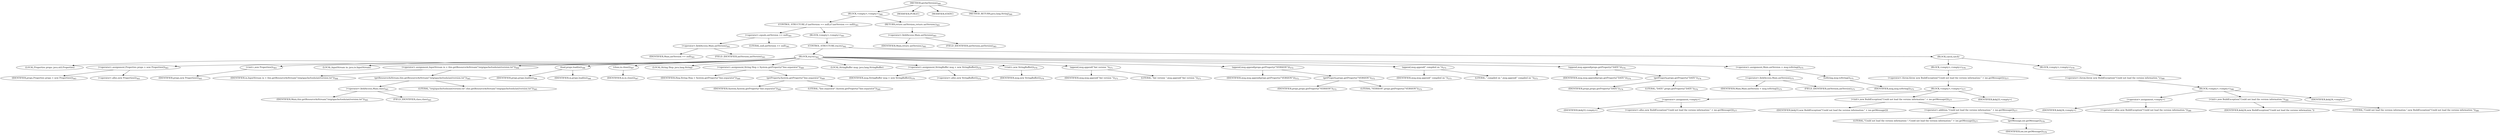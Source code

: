 digraph "getAntVersion" {  
"1472" [label = <(METHOD,getAntVersion)<SUB>560</SUB>> ]
"1473" [label = <(BLOCK,&lt;empty&gt;,&lt;empty&gt;)<SUB>560</SUB>> ]
"1474" [label = <(CONTROL_STRUCTURE,if (antVersion == null),if (antVersion == null))<SUB>561</SUB>> ]
"1475" [label = <(&lt;operator&gt;.equals,antVersion == null)<SUB>561</SUB>> ]
"1476" [label = <(&lt;operator&gt;.fieldAccess,Main.antVersion)<SUB>561</SUB>> ]
"1477" [label = <(IDENTIFIER,Main,antVersion == null)<SUB>561</SUB>> ]
"1478" [label = <(FIELD_IDENTIFIER,antVersion,antVersion)<SUB>561</SUB>> ]
"1479" [label = <(LITERAL,null,antVersion == null)<SUB>561</SUB>> ]
"1480" [label = <(BLOCK,&lt;empty&gt;,&lt;empty&gt;)<SUB>561</SUB>> ]
"1481" [label = <(CONTROL_STRUCTURE,try,try)<SUB>562</SUB>> ]
"1482" [label = <(BLOCK,try,try)<SUB>562</SUB>> ]
"31" [label = <(LOCAL,Properties props: java.util.Properties)> ]
"1483" [label = <(&lt;operator&gt;.assignment,Properties props = new Properties())<SUB>563</SUB>> ]
"1484" [label = <(IDENTIFIER,props,Properties props = new Properties())<SUB>563</SUB>> ]
"1485" [label = <(&lt;operator&gt;.alloc,new Properties())<SUB>563</SUB>> ]
"1486" [label = <(&lt;init&gt;,new Properties())<SUB>563</SUB>> ]
"30" [label = <(IDENTIFIER,props,new Properties())<SUB>563</SUB>> ]
"1487" [label = <(LOCAL,InputStream in: java.io.InputStream)> ]
"1488" [label = <(&lt;operator&gt;.assignment,InputStream in = this.getResourceAsStream(&quot;/org/apache/tools/ant/version.txt&quot;))<SUB>564</SUB>> ]
"1489" [label = <(IDENTIFIER,in,InputStream in = this.getResourceAsStream(&quot;/org/apache/tools/ant/version.txt&quot;))<SUB>564</SUB>> ]
"1490" [label = <(getResourceAsStream,this.getResourceAsStream(&quot;/org/apache/tools/ant/version.txt&quot;))<SUB>565</SUB>> ]
"1491" [label = <(&lt;operator&gt;.fieldAccess,Main.class)<SUB>565</SUB>> ]
"1492" [label = <(IDENTIFIER,Main,this.getResourceAsStream(&quot;/org/apache/tools/ant/version.txt&quot;))<SUB>565</SUB>> ]
"1493" [label = <(FIELD_IDENTIFIER,class,class)<SUB>565</SUB>> ]
"1494" [label = <(LITERAL,&quot;/org/apache/tools/ant/version.txt&quot;,this.getResourceAsStream(&quot;/org/apache/tools/ant/version.txt&quot;))<SUB>565</SUB>> ]
"1495" [label = <(load,props.load(in))<SUB>566</SUB>> ]
"1496" [label = <(IDENTIFIER,props,props.load(in))<SUB>566</SUB>> ]
"1497" [label = <(IDENTIFIER,in,props.load(in))<SUB>566</SUB>> ]
"1498" [label = <(close,in.close())<SUB>567</SUB>> ]
"1499" [label = <(IDENTIFIER,in,in.close())<SUB>567</SUB>> ]
"1500" [label = <(LOCAL,String lSep: java.lang.String)> ]
"1501" [label = <(&lt;operator&gt;.assignment,String lSep = System.getProperty(&quot;line.separator&quot;))<SUB>569</SUB>> ]
"1502" [label = <(IDENTIFIER,lSep,String lSep = System.getProperty(&quot;line.separator&quot;))<SUB>569</SUB>> ]
"1503" [label = <(getProperty,System.getProperty(&quot;line.separator&quot;))<SUB>569</SUB>> ]
"1504" [label = <(IDENTIFIER,System,System.getProperty(&quot;line.separator&quot;))<SUB>569</SUB>> ]
"1505" [label = <(LITERAL,&quot;line.separator&quot;,System.getProperty(&quot;line.separator&quot;))<SUB>569</SUB>> ]
"33" [label = <(LOCAL,StringBuffer msg: java.lang.StringBuffer)> ]
"1506" [label = <(&lt;operator&gt;.assignment,StringBuffer msg = new StringBuffer())<SUB>570</SUB>> ]
"1507" [label = <(IDENTIFIER,msg,StringBuffer msg = new StringBuffer())<SUB>570</SUB>> ]
"1508" [label = <(&lt;operator&gt;.alloc,new StringBuffer())<SUB>570</SUB>> ]
"1509" [label = <(&lt;init&gt;,new StringBuffer())<SUB>570</SUB>> ]
"32" [label = <(IDENTIFIER,msg,new StringBuffer())<SUB>570</SUB>> ]
"1510" [label = <(append,msg.append(&quot;Ant version &quot;))<SUB>571</SUB>> ]
"1511" [label = <(IDENTIFIER,msg,msg.append(&quot;Ant version &quot;))<SUB>571</SUB>> ]
"1512" [label = <(LITERAL,&quot;Ant version &quot;,msg.append(&quot;Ant version &quot;))<SUB>571</SUB>> ]
"1513" [label = <(append,msg.append(props.getProperty(&quot;VERSION&quot;)))<SUB>572</SUB>> ]
"1514" [label = <(IDENTIFIER,msg,msg.append(props.getProperty(&quot;VERSION&quot;)))<SUB>572</SUB>> ]
"1515" [label = <(getProperty,props.getProperty(&quot;VERSION&quot;))<SUB>572</SUB>> ]
"1516" [label = <(IDENTIFIER,props,props.getProperty(&quot;VERSION&quot;))<SUB>572</SUB>> ]
"1517" [label = <(LITERAL,&quot;VERSION&quot;,props.getProperty(&quot;VERSION&quot;))<SUB>572</SUB>> ]
"1518" [label = <(append,msg.append(&quot; compiled on &quot;))<SUB>573</SUB>> ]
"1519" [label = <(IDENTIFIER,msg,msg.append(&quot; compiled on &quot;))<SUB>573</SUB>> ]
"1520" [label = <(LITERAL,&quot; compiled on &quot;,msg.append(&quot; compiled on &quot;))<SUB>573</SUB>> ]
"1521" [label = <(append,msg.append(props.getProperty(&quot;DATE&quot;)))<SUB>574</SUB>> ]
"1522" [label = <(IDENTIFIER,msg,msg.append(props.getProperty(&quot;DATE&quot;)))<SUB>574</SUB>> ]
"1523" [label = <(getProperty,props.getProperty(&quot;DATE&quot;))<SUB>574</SUB>> ]
"1524" [label = <(IDENTIFIER,props,props.getProperty(&quot;DATE&quot;))<SUB>574</SUB>> ]
"1525" [label = <(LITERAL,&quot;DATE&quot;,props.getProperty(&quot;DATE&quot;))<SUB>574</SUB>> ]
"1526" [label = <(&lt;operator&gt;.assignment,Main.antVersion = msg.toString())<SUB>575</SUB>> ]
"1527" [label = <(&lt;operator&gt;.fieldAccess,Main.antVersion)<SUB>575</SUB>> ]
"1528" [label = <(IDENTIFIER,Main,Main.antVersion = msg.toString())<SUB>575</SUB>> ]
"1529" [label = <(FIELD_IDENTIFIER,antVersion,antVersion)<SUB>575</SUB>> ]
"1530" [label = <(toString,msg.toString())<SUB>575</SUB>> ]
"1531" [label = <(IDENTIFIER,msg,msg.toString())<SUB>575</SUB>> ]
"1532" [label = <(BLOCK,catch,catch)> ]
"1533" [label = <(BLOCK,&lt;empty&gt;,&lt;empty&gt;)<SUB>576</SUB>> ]
"1534" [label = <(&lt;operator&gt;.throw,throw new BuildException(&quot;Could not load the version information:&quot; + ioe.getMessage());)<SUB>577</SUB>> ]
"1535" [label = <(BLOCK,&lt;empty&gt;,&lt;empty&gt;)<SUB>577</SUB>> ]
"1536" [label = <(&lt;operator&gt;.assignment,&lt;empty&gt;)> ]
"1537" [label = <(IDENTIFIER,$obj33,&lt;empty&gt;)> ]
"1538" [label = <(&lt;operator&gt;.alloc,new BuildException(&quot;Could not load the version information:&quot; + ioe.getMessage()))<SUB>577</SUB>> ]
"1539" [label = <(&lt;init&gt;,new BuildException(&quot;Could not load the version information:&quot; + ioe.getMessage()))<SUB>577</SUB>> ]
"1540" [label = <(IDENTIFIER,$obj33,new BuildException(&quot;Could not load the version information:&quot; + ioe.getMessage()))> ]
"1541" [label = <(&lt;operator&gt;.addition,&quot;Could not load the version information:&quot; + ioe.getMessage())<SUB>577</SUB>> ]
"1542" [label = <(LITERAL,&quot;Could not load the version information:&quot;,&quot;Could not load the version information:&quot; + ioe.getMessage())<SUB>577</SUB>> ]
"1543" [label = <(getMessage,ioe.getMessage())<SUB>578</SUB>> ]
"1544" [label = <(IDENTIFIER,ioe,ioe.getMessage())<SUB>578</SUB>> ]
"1545" [label = <(IDENTIFIER,$obj33,&lt;empty&gt;)> ]
"1546" [label = <(BLOCK,&lt;empty&gt;,&lt;empty&gt;)<SUB>579</SUB>> ]
"1547" [label = <(&lt;operator&gt;.throw,throw new BuildException(&quot;Could not load the version information.&quot;);)<SUB>580</SUB>> ]
"1548" [label = <(BLOCK,&lt;empty&gt;,&lt;empty&gt;)<SUB>580</SUB>> ]
"1549" [label = <(&lt;operator&gt;.assignment,&lt;empty&gt;)> ]
"1550" [label = <(IDENTIFIER,$obj34,&lt;empty&gt;)> ]
"1551" [label = <(&lt;operator&gt;.alloc,new BuildException(&quot;Could not load the version information.&quot;))<SUB>580</SUB>> ]
"1552" [label = <(&lt;init&gt;,new BuildException(&quot;Could not load the version information.&quot;))<SUB>580</SUB>> ]
"1553" [label = <(IDENTIFIER,$obj34,new BuildException(&quot;Could not load the version information.&quot;))> ]
"1554" [label = <(LITERAL,&quot;Could not load the version information.&quot;,new BuildException(&quot;Could not load the version information.&quot;))<SUB>580</SUB>> ]
"1555" [label = <(IDENTIFIER,$obj34,&lt;empty&gt;)> ]
"1556" [label = <(RETURN,return antVersion;,return antVersion;)<SUB>583</SUB>> ]
"1557" [label = <(&lt;operator&gt;.fieldAccess,Main.antVersion)<SUB>583</SUB>> ]
"1558" [label = <(IDENTIFIER,Main,return antVersion;)<SUB>583</SUB>> ]
"1559" [label = <(FIELD_IDENTIFIER,antVersion,antVersion)<SUB>583</SUB>> ]
"1560" [label = <(MODIFIER,PUBLIC)> ]
"1561" [label = <(MODIFIER,STATIC)> ]
"1562" [label = <(METHOD_RETURN,java.lang.String)<SUB>560</SUB>> ]
  "1472" -> "1473" 
  "1472" -> "1560" 
  "1472" -> "1561" 
  "1472" -> "1562" 
  "1473" -> "1474" 
  "1473" -> "1556" 
  "1474" -> "1475" 
  "1474" -> "1480" 
  "1475" -> "1476" 
  "1475" -> "1479" 
  "1476" -> "1477" 
  "1476" -> "1478" 
  "1480" -> "1481" 
  "1481" -> "1482" 
  "1481" -> "1532" 
  "1482" -> "31" 
  "1482" -> "1483" 
  "1482" -> "1486" 
  "1482" -> "1487" 
  "1482" -> "1488" 
  "1482" -> "1495" 
  "1482" -> "1498" 
  "1482" -> "1500" 
  "1482" -> "1501" 
  "1482" -> "33" 
  "1482" -> "1506" 
  "1482" -> "1509" 
  "1482" -> "1510" 
  "1482" -> "1513" 
  "1482" -> "1518" 
  "1482" -> "1521" 
  "1482" -> "1526" 
  "1483" -> "1484" 
  "1483" -> "1485" 
  "1486" -> "30" 
  "1488" -> "1489" 
  "1488" -> "1490" 
  "1490" -> "1491" 
  "1490" -> "1494" 
  "1491" -> "1492" 
  "1491" -> "1493" 
  "1495" -> "1496" 
  "1495" -> "1497" 
  "1498" -> "1499" 
  "1501" -> "1502" 
  "1501" -> "1503" 
  "1503" -> "1504" 
  "1503" -> "1505" 
  "1506" -> "1507" 
  "1506" -> "1508" 
  "1509" -> "32" 
  "1510" -> "1511" 
  "1510" -> "1512" 
  "1513" -> "1514" 
  "1513" -> "1515" 
  "1515" -> "1516" 
  "1515" -> "1517" 
  "1518" -> "1519" 
  "1518" -> "1520" 
  "1521" -> "1522" 
  "1521" -> "1523" 
  "1523" -> "1524" 
  "1523" -> "1525" 
  "1526" -> "1527" 
  "1526" -> "1530" 
  "1527" -> "1528" 
  "1527" -> "1529" 
  "1530" -> "1531" 
  "1532" -> "1533" 
  "1532" -> "1546" 
  "1533" -> "1534" 
  "1534" -> "1535" 
  "1535" -> "1536" 
  "1535" -> "1539" 
  "1535" -> "1545" 
  "1536" -> "1537" 
  "1536" -> "1538" 
  "1539" -> "1540" 
  "1539" -> "1541" 
  "1541" -> "1542" 
  "1541" -> "1543" 
  "1543" -> "1544" 
  "1546" -> "1547" 
  "1547" -> "1548" 
  "1548" -> "1549" 
  "1548" -> "1552" 
  "1548" -> "1555" 
  "1549" -> "1550" 
  "1549" -> "1551" 
  "1552" -> "1553" 
  "1552" -> "1554" 
  "1556" -> "1557" 
  "1557" -> "1558" 
  "1557" -> "1559" 
}
